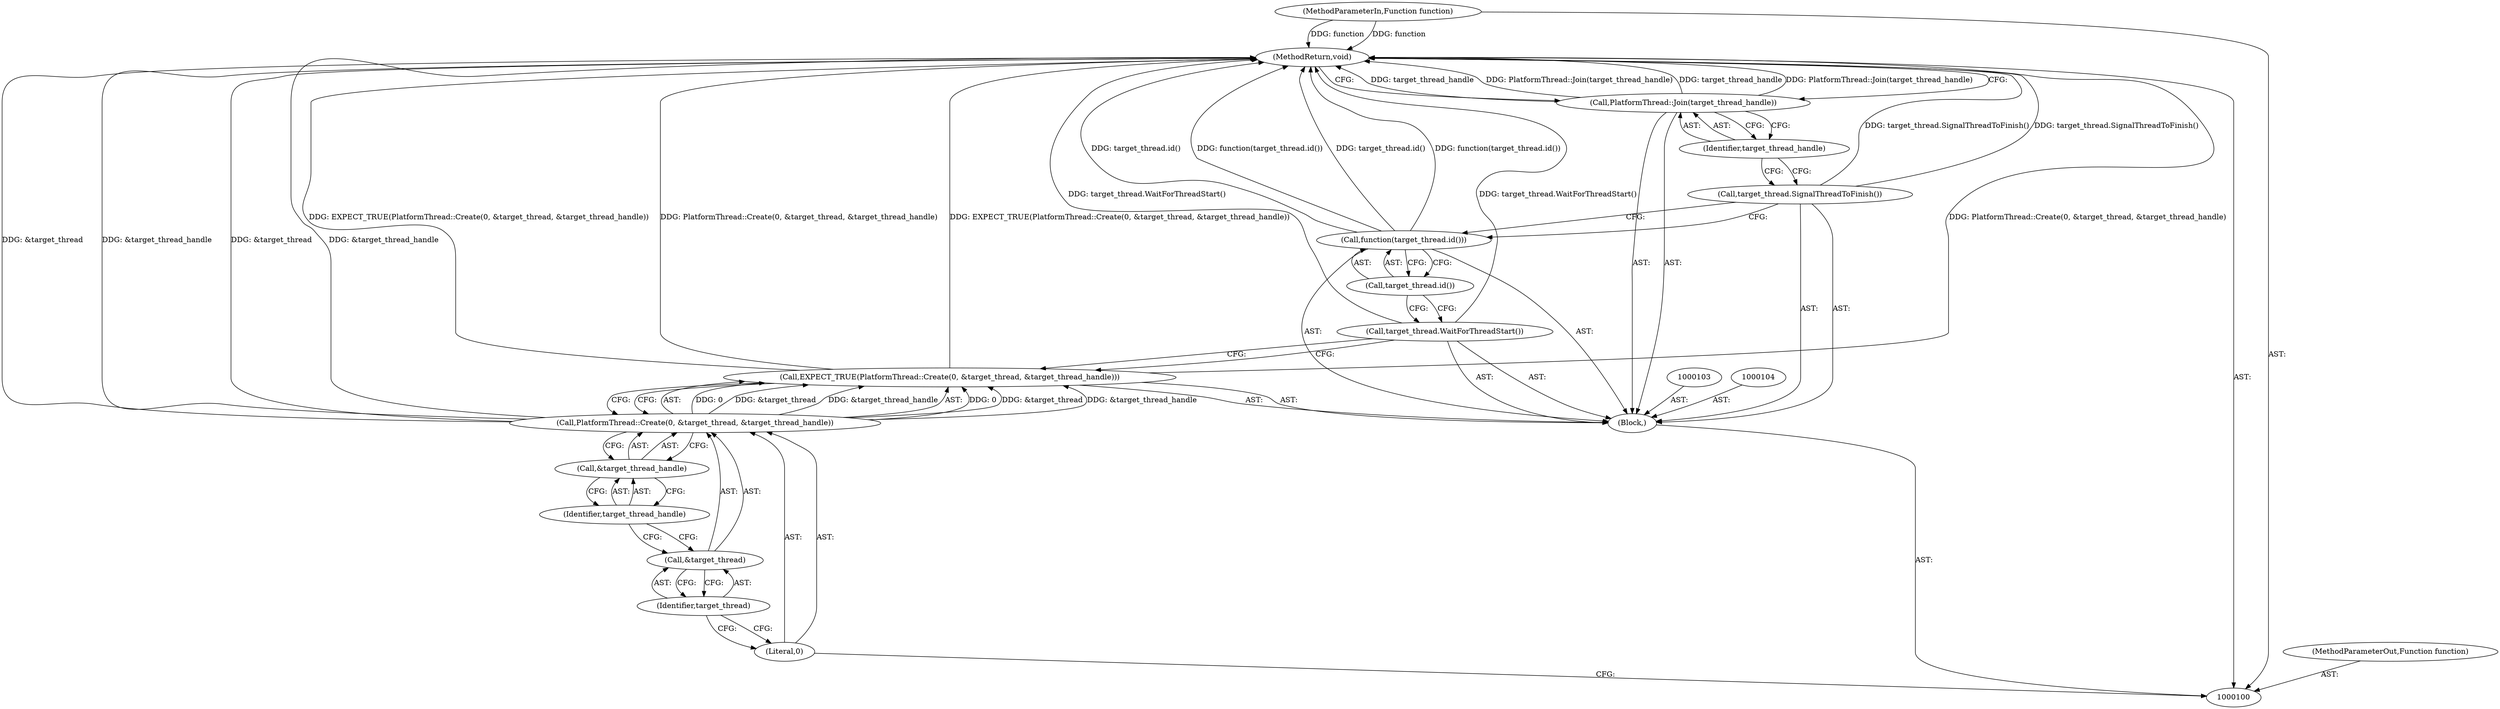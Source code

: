 digraph "1_Chrome_0fb75f1e468fe9054be3b3d3d5b9bf9a66e4199d_7" {
"1000118" [label="(MethodReturn,void)"];
"1000101" [label="(MethodParameterIn,Function function)"];
"1000156" [label="(MethodParameterOut,Function function)"];
"1000102" [label="(Block,)"];
"1000115" [label="(Call,target_thread.SignalThreadToFinish())"];
"1000117" [label="(Identifier,target_thread_handle)"];
"1000116" [label="(Call,PlatformThread::Join(target_thread_handle))"];
"1000106" [label="(Call,PlatformThread::Create(0, &target_thread, &target_thread_handle))"];
"1000105" [label="(Call,EXPECT_TRUE(PlatformThread::Create(0, &target_thread, &target_thread_handle)))"];
"1000107" [label="(Literal,0)"];
"1000108" [label="(Call,&target_thread)"];
"1000109" [label="(Identifier,target_thread)"];
"1000110" [label="(Call,&target_thread_handle)"];
"1000111" [label="(Identifier,target_thread_handle)"];
"1000112" [label="(Call,target_thread.WaitForThreadStart())"];
"1000114" [label="(Call,target_thread.id())"];
"1000113" [label="(Call,function(target_thread.id()))"];
"1000118" -> "1000100"  [label="AST: "];
"1000118" -> "1000116"  [label="CFG: "];
"1000116" -> "1000118"  [label="DDG: target_thread_handle"];
"1000116" -> "1000118"  [label="DDG: PlatformThread::Join(target_thread_handle)"];
"1000106" -> "1000118"  [label="DDG: &target_thread"];
"1000106" -> "1000118"  [label="DDG: &target_thread_handle"];
"1000105" -> "1000118"  [label="DDG: EXPECT_TRUE(PlatformThread::Create(0, &target_thread, &target_thread_handle))"];
"1000105" -> "1000118"  [label="DDG: PlatformThread::Create(0, &target_thread, &target_thread_handle)"];
"1000113" -> "1000118"  [label="DDG: target_thread.id()"];
"1000113" -> "1000118"  [label="DDG: function(target_thread.id())"];
"1000115" -> "1000118"  [label="DDG: target_thread.SignalThreadToFinish()"];
"1000112" -> "1000118"  [label="DDG: target_thread.WaitForThreadStart()"];
"1000101" -> "1000118"  [label="DDG: function"];
"1000101" -> "1000100"  [label="AST: "];
"1000101" -> "1000118"  [label="DDG: function"];
"1000156" -> "1000100"  [label="AST: "];
"1000102" -> "1000100"  [label="AST: "];
"1000103" -> "1000102"  [label="AST: "];
"1000104" -> "1000102"  [label="AST: "];
"1000105" -> "1000102"  [label="AST: "];
"1000112" -> "1000102"  [label="AST: "];
"1000113" -> "1000102"  [label="AST: "];
"1000115" -> "1000102"  [label="AST: "];
"1000116" -> "1000102"  [label="AST: "];
"1000115" -> "1000102"  [label="AST: "];
"1000115" -> "1000113"  [label="CFG: "];
"1000117" -> "1000115"  [label="CFG: "];
"1000115" -> "1000118"  [label="DDG: target_thread.SignalThreadToFinish()"];
"1000117" -> "1000116"  [label="AST: "];
"1000117" -> "1000115"  [label="CFG: "];
"1000116" -> "1000117"  [label="CFG: "];
"1000116" -> "1000102"  [label="AST: "];
"1000116" -> "1000117"  [label="CFG: "];
"1000117" -> "1000116"  [label="AST: "];
"1000118" -> "1000116"  [label="CFG: "];
"1000116" -> "1000118"  [label="DDG: target_thread_handle"];
"1000116" -> "1000118"  [label="DDG: PlatformThread::Join(target_thread_handle)"];
"1000106" -> "1000105"  [label="AST: "];
"1000106" -> "1000110"  [label="CFG: "];
"1000107" -> "1000106"  [label="AST: "];
"1000108" -> "1000106"  [label="AST: "];
"1000110" -> "1000106"  [label="AST: "];
"1000105" -> "1000106"  [label="CFG: "];
"1000106" -> "1000118"  [label="DDG: &target_thread"];
"1000106" -> "1000118"  [label="DDG: &target_thread_handle"];
"1000106" -> "1000105"  [label="DDG: 0"];
"1000106" -> "1000105"  [label="DDG: &target_thread"];
"1000106" -> "1000105"  [label="DDG: &target_thread_handle"];
"1000105" -> "1000102"  [label="AST: "];
"1000105" -> "1000106"  [label="CFG: "];
"1000106" -> "1000105"  [label="AST: "];
"1000112" -> "1000105"  [label="CFG: "];
"1000105" -> "1000118"  [label="DDG: EXPECT_TRUE(PlatformThread::Create(0, &target_thread, &target_thread_handle))"];
"1000105" -> "1000118"  [label="DDG: PlatformThread::Create(0, &target_thread, &target_thread_handle)"];
"1000106" -> "1000105"  [label="DDG: 0"];
"1000106" -> "1000105"  [label="DDG: &target_thread"];
"1000106" -> "1000105"  [label="DDG: &target_thread_handle"];
"1000107" -> "1000106"  [label="AST: "];
"1000107" -> "1000100"  [label="CFG: "];
"1000109" -> "1000107"  [label="CFG: "];
"1000108" -> "1000106"  [label="AST: "];
"1000108" -> "1000109"  [label="CFG: "];
"1000109" -> "1000108"  [label="AST: "];
"1000111" -> "1000108"  [label="CFG: "];
"1000109" -> "1000108"  [label="AST: "];
"1000109" -> "1000107"  [label="CFG: "];
"1000108" -> "1000109"  [label="CFG: "];
"1000110" -> "1000106"  [label="AST: "];
"1000110" -> "1000111"  [label="CFG: "];
"1000111" -> "1000110"  [label="AST: "];
"1000106" -> "1000110"  [label="CFG: "];
"1000111" -> "1000110"  [label="AST: "];
"1000111" -> "1000108"  [label="CFG: "];
"1000110" -> "1000111"  [label="CFG: "];
"1000112" -> "1000102"  [label="AST: "];
"1000112" -> "1000105"  [label="CFG: "];
"1000114" -> "1000112"  [label="CFG: "];
"1000112" -> "1000118"  [label="DDG: target_thread.WaitForThreadStart()"];
"1000114" -> "1000113"  [label="AST: "];
"1000114" -> "1000112"  [label="CFG: "];
"1000113" -> "1000114"  [label="CFG: "];
"1000113" -> "1000102"  [label="AST: "];
"1000113" -> "1000114"  [label="CFG: "];
"1000114" -> "1000113"  [label="AST: "];
"1000115" -> "1000113"  [label="CFG: "];
"1000113" -> "1000118"  [label="DDG: target_thread.id()"];
"1000113" -> "1000118"  [label="DDG: function(target_thread.id())"];
}
